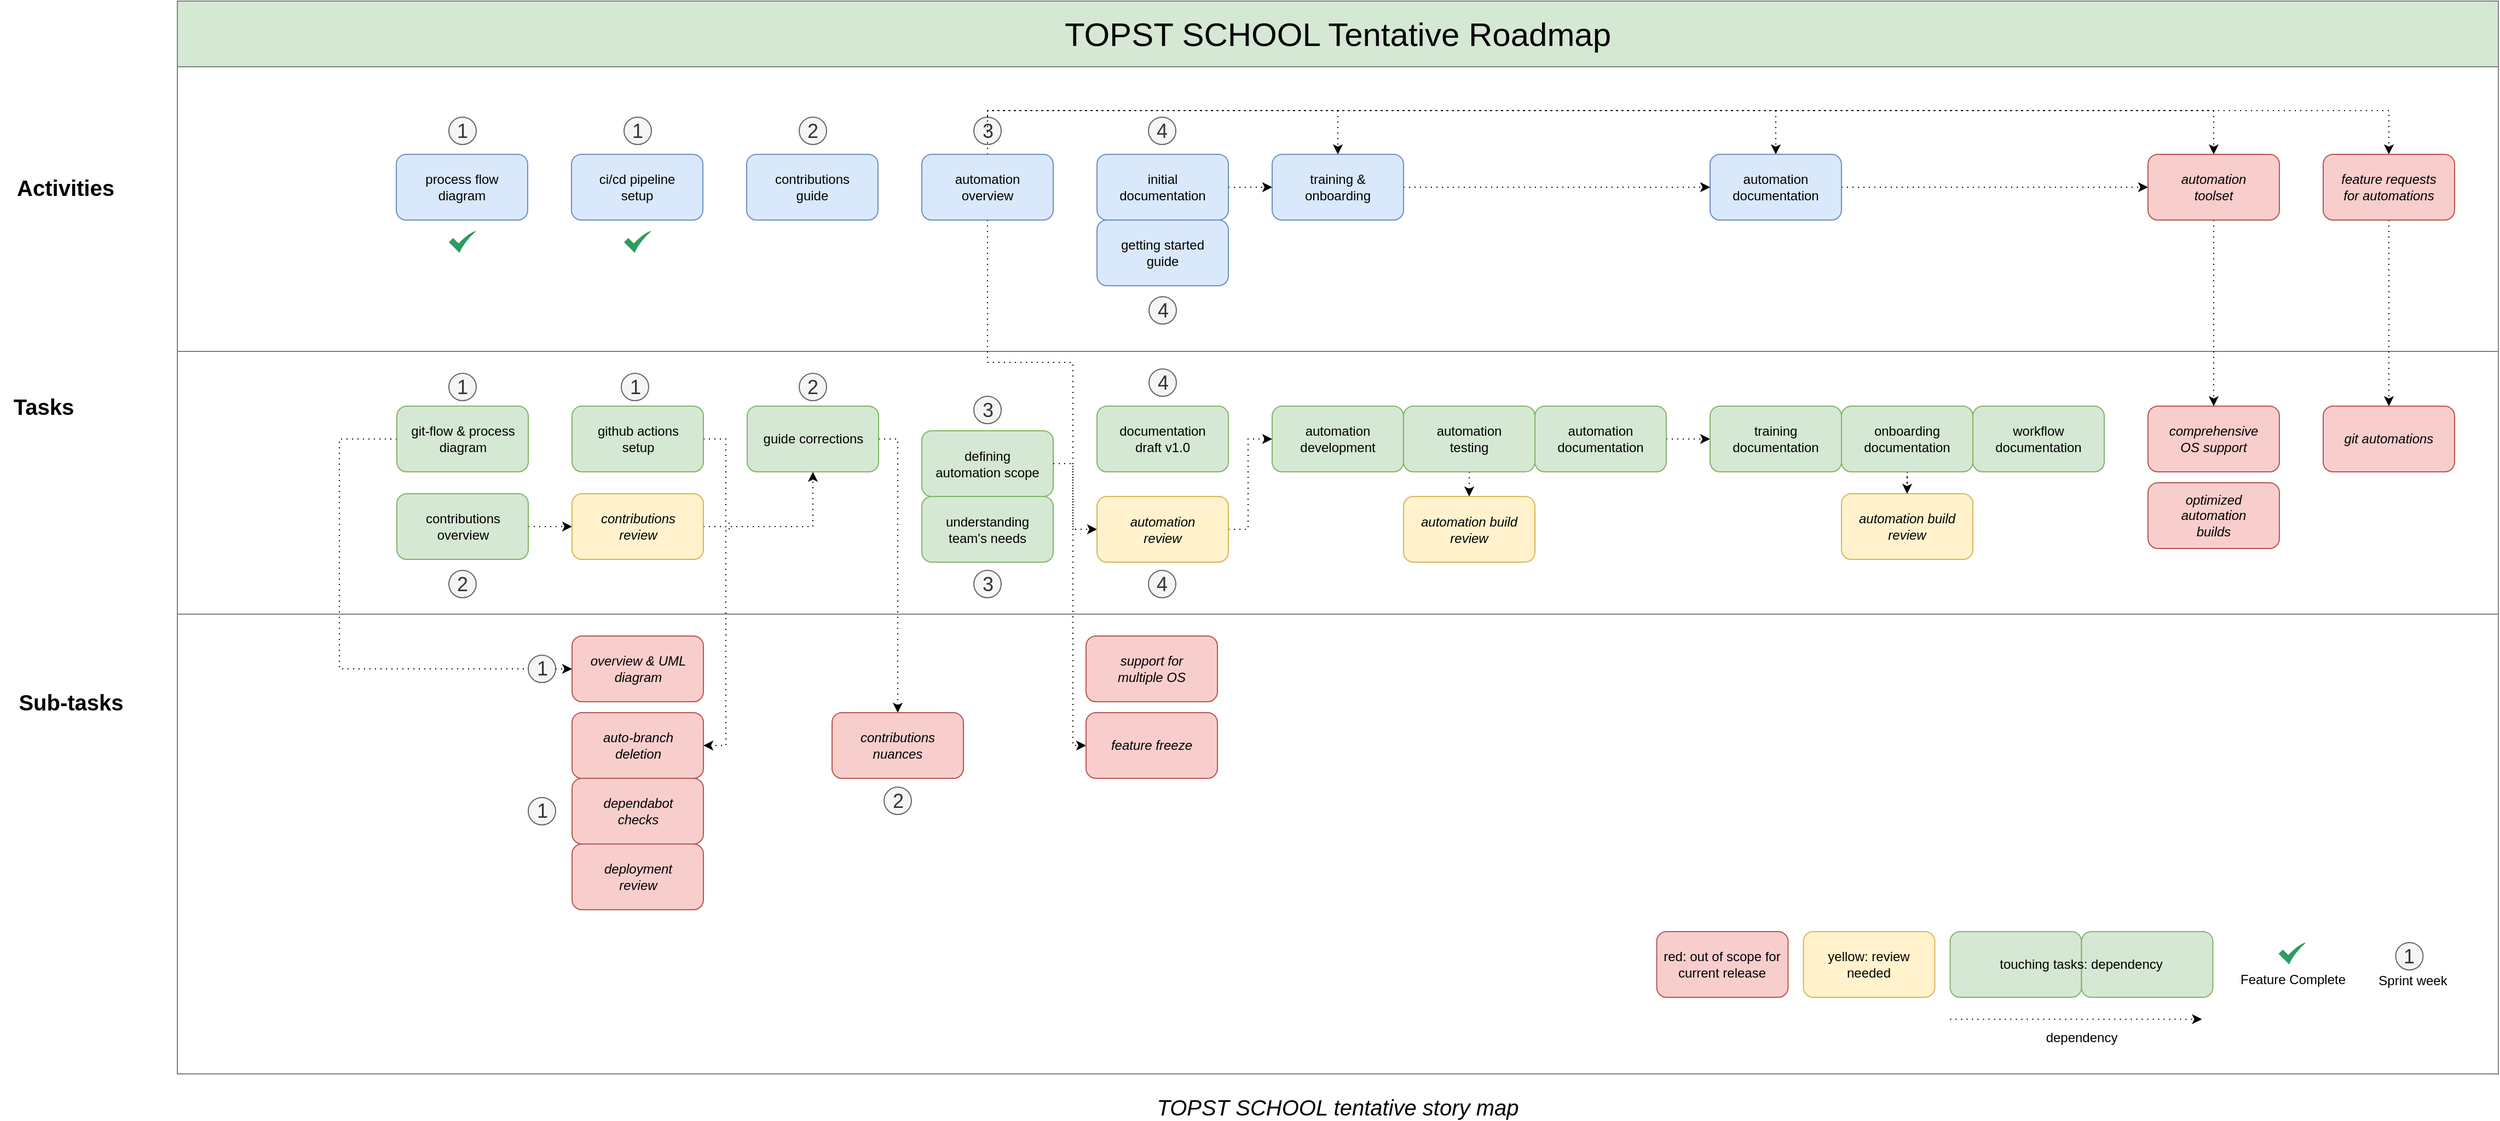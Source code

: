 <mxfile version="24.7.12" pages="2">
  <diagram id="6G3r_QqAA1fNAYQaFEHI" name="purchase-groceries-online">
    <mxGraphModel dx="4994" dy="2151" grid="1" gridSize="10" guides="1" tooltips="1" connect="1" arrows="1" fold="1" page="1" pageScale="1" pageWidth="2336" pageHeight="1654" math="0" shadow="0">
      <root>
        <mxCell id="0" />
        <mxCell id="1" parent="0" />
        <mxCell id="gWhWabP_F0V6RctqcrPL-1" value="" style="group" parent="1" vertex="1" connectable="0">
          <mxGeometry x="-2147" y="317" width="2120" height="980" as="geometry" />
        </mxCell>
        <mxCell id="nW9fMLdY71jYZeTw1rtJ-126" value="TOPST SCHOOL Tentative Roadmap" style="rounded=0;whiteSpace=wrap;html=1;labelBackgroundColor=none;strokeWidth=1;fillColor=#d5e8d4;fontSize=30;strokeColor=#808080;" parent="gWhWabP_F0V6RctqcrPL-1" vertex="1">
          <mxGeometry width="2120" height="60" as="geometry" />
        </mxCell>
        <mxCell id="nW9fMLdY71jYZeTw1rtJ-128" value="" style="rounded=0;whiteSpace=wrap;html=1;labelBackgroundColor=none;strokeWidth=1;fontSize=30;fillColor=none;strokeColor=#808080;" parent="gWhWabP_F0V6RctqcrPL-1" vertex="1">
          <mxGeometry y="60" width="2120" height="260" as="geometry" />
        </mxCell>
        <mxCell id="nW9fMLdY71jYZeTw1rtJ-129" value="" style="rounded=0;whiteSpace=wrap;html=1;labelBackgroundColor=none;strokeWidth=1;fontSize=30;fillColor=none;strokeColor=#808080;" parent="gWhWabP_F0V6RctqcrPL-1" vertex="1">
          <mxGeometry y="320" width="2120" height="240" as="geometry" />
        </mxCell>
        <mxCell id="nW9fMLdY71jYZeTw1rtJ-130" value="" style="rounded=0;whiteSpace=wrap;html=1;labelBackgroundColor=none;strokeWidth=1;fontSize=30;fillColor=none;strokeColor=#808080;" parent="gWhWabP_F0V6RctqcrPL-1" vertex="1">
          <mxGeometry y="560" width="2120" height="420" as="geometry" />
        </mxCell>
        <mxCell id="nW9fMLdY71jYZeTw1rtJ-104" value="1" style="ellipse;whiteSpace=wrap;html=1;aspect=fixed;fontFamily=Helvetica;fontSize=18;align=center;strokeWidth=1;fillColor=#f5f5f5;strokeColor=#666666;fontColor=#333333;" parent="gWhWabP_F0V6RctqcrPL-1" vertex="1">
          <mxGeometry x="248" y="106" width="25" height="25" as="geometry" />
        </mxCell>
        <mxCell id="nW9fMLdY71jYZeTw1rtJ-106" value="1" style="ellipse;whiteSpace=wrap;html=1;aspect=fixed;fontFamily=Helvetica;fontSize=18;align=center;strokeWidth=1;fillColor=#f5f5f5;strokeColor=#666666;fontColor=#333333;" parent="gWhWabP_F0V6RctqcrPL-1" vertex="1">
          <mxGeometry x="408" y="106" width="25" height="25" as="geometry" />
        </mxCell>
        <mxCell id="nW9fMLdY71jYZeTw1rtJ-108" value="2" style="ellipse;whiteSpace=wrap;html=1;aspect=fixed;fontFamily=Helvetica;fontSize=18;align=center;strokeWidth=1;fillColor=#f5f5f5;strokeColor=#666666;fontColor=#333333;" parent="gWhWabP_F0V6RctqcrPL-1" vertex="1">
          <mxGeometry x="568" y="106" width="25" height="25" as="geometry" />
        </mxCell>
        <mxCell id="nW9fMLdY71jYZeTw1rtJ-114" value="4" style="ellipse;whiteSpace=wrap;html=1;aspect=fixed;fontFamily=Helvetica;fontSize=18;align=center;strokeWidth=1;fillColor=#f5f5f5;strokeColor=#666666;fontColor=#333333;" parent="gWhWabP_F0V6RctqcrPL-1" vertex="1">
          <mxGeometry x="887" y="106" width="25" height="25" as="geometry" />
        </mxCell>
        <mxCell id="nW9fMLdY71jYZeTw1rtJ-115" value="4" style="ellipse;whiteSpace=wrap;html=1;aspect=fixed;fontFamily=Helvetica;fontSize=18;align=center;strokeWidth=1;fillColor=#f5f5f5;strokeColor=#666666;fontColor=#333333;" parent="gWhWabP_F0V6RctqcrPL-1" vertex="1">
          <mxGeometry x="887.5" y="270" width="25" height="25" as="geometry" />
        </mxCell>
        <mxCell id="nW9fMLdY71jYZeTw1rtJ-31" value="getting started&lt;div&gt;guide&lt;/div&gt;" style="rounded=1;whiteSpace=wrap;html=1;fillColor=#dae8fc;strokeColor=#6c8ebf;" parent="gWhWabP_F0V6RctqcrPL-1" vertex="1">
          <mxGeometry x="840" y="200" width="120" height="60" as="geometry" />
        </mxCell>
        <mxCell id="p7bmL97uQ8VLsbdZt5IS-3" value="" style="sketch=0;html=1;aspect=fixed;strokeColor=none;shadow=0;align=center;fillColor=#2D9C5E;verticalAlign=top;labelPosition=center;verticalLabelPosition=bottom;shape=mxgraph.gcp2.check" vertex="1" parent="gWhWabP_F0V6RctqcrPL-1">
          <mxGeometry x="248" y="210" width="25" height="20" as="geometry" />
        </mxCell>
        <mxCell id="p7bmL97uQ8VLsbdZt5IS-4" value="" style="sketch=0;html=1;aspect=fixed;strokeColor=none;shadow=0;align=center;fillColor=#2D9C5E;verticalAlign=top;labelPosition=center;verticalLabelPosition=bottom;shape=mxgraph.gcp2.check" vertex="1" parent="gWhWabP_F0V6RctqcrPL-1">
          <mxGeometry x="408" y="210" width="25" height="20" as="geometry" />
        </mxCell>
        <mxCell id="p7bmL97uQ8VLsbdZt5IS-19" value="" style="edgeStyle=orthogonalEdgeStyle;rounded=0;orthogonalLoop=1;jettySize=auto;html=1;dashed=1;dashPattern=1 4;" edge="1" parent="gWhWabP_F0V6RctqcrPL-1" source="nW9fMLdY71jYZeTw1rtJ-69" target="nW9fMLdY71jYZeTw1rtJ-22">
          <mxGeometry relative="1" as="geometry" />
        </mxCell>
        <mxCell id="nW9fMLdY71jYZeTw1rtJ-69" value="contributions&lt;div&gt;overview&lt;/div&gt;" style="rounded=1;whiteSpace=wrap;html=1;fillColor=#d5e8d4;strokeColor=#82b366;" parent="gWhWabP_F0V6RctqcrPL-1" vertex="1">
          <mxGeometry x="200.5" y="450" width="120" height="60" as="geometry" />
        </mxCell>
        <mxCell id="nW9fMLdY71jYZeTw1rtJ-109" value="2" style="ellipse;whiteSpace=wrap;html=1;aspect=fixed;fontFamily=Helvetica;fontSize=18;align=center;strokeWidth=1;fillColor=#f5f5f5;strokeColor=#666666;fontColor=#333333;" parent="gWhWabP_F0V6RctqcrPL-1" vertex="1">
          <mxGeometry x="248" y="520" width="25" height="25" as="geometry" />
        </mxCell>
        <mxCell id="p7bmL97uQ8VLsbdZt5IS-27" style="edgeStyle=orthogonalEdgeStyle;rounded=0;orthogonalLoop=1;jettySize=auto;html=1;entryX=0;entryY=0.5;entryDx=0;entryDy=0;dashed=1;dashPattern=1 4;" edge="1" parent="gWhWabP_F0V6RctqcrPL-1" source="nW9fMLdY71jYZeTw1rtJ-77" target="nW9fMLdY71jYZeTw1rtJ-28">
          <mxGeometry relative="1" as="geometry">
            <Array as="points">
              <mxPoint x="148" y="400" />
              <mxPoint x="148" y="610" />
            </Array>
          </mxGeometry>
        </mxCell>
        <mxCell id="nW9fMLdY71jYZeTw1rtJ-77" value="git-flow &amp;amp; process&lt;div&gt;diagram&lt;/div&gt;" style="rounded=1;whiteSpace=wrap;html=1;fillColor=#d5e8d4;strokeColor=#82b366;" parent="gWhWabP_F0V6RctqcrPL-1" vertex="1">
          <mxGeometry x="200.5" y="370" width="120" height="60" as="geometry" />
        </mxCell>
        <mxCell id="nW9fMLdY71jYZeTw1rtJ-105" value="1" style="ellipse;whiteSpace=wrap;html=1;aspect=fixed;fontFamily=Helvetica;fontSize=18;align=center;strokeWidth=1;fillColor=#f5f5f5;strokeColor=#666666;fontColor=#333333;" parent="gWhWabP_F0V6RctqcrPL-1" vertex="1">
          <mxGeometry x="248" y="340" width="25" height="25" as="geometry" />
        </mxCell>
        <mxCell id="p7bmL97uQ8VLsbdZt5IS-20" style="edgeStyle=orthogonalEdgeStyle;rounded=0;orthogonalLoop=1;jettySize=auto;html=1;entryX=0.5;entryY=1;entryDx=0;entryDy=0;dashed=1;dashPattern=1 4;" edge="1" parent="gWhWabP_F0V6RctqcrPL-1" source="nW9fMLdY71jYZeTw1rtJ-22" target="nW9fMLdY71jYZeTw1rtJ-26">
          <mxGeometry relative="1" as="geometry" />
        </mxCell>
        <mxCell id="nW9fMLdY71jYZeTw1rtJ-22" value="contributions&lt;div&gt;review&lt;/div&gt;" style="rounded=1;whiteSpace=wrap;html=1;fillColor=#fff2cc;strokeColor=#d6b656;fontStyle=2" parent="gWhWabP_F0V6RctqcrPL-1" vertex="1">
          <mxGeometry x="360.5" y="450" width="120" height="60" as="geometry" />
        </mxCell>
        <mxCell id="p7bmL97uQ8VLsbdZt5IS-28" style="edgeStyle=orthogonalEdgeStyle;rounded=0;orthogonalLoop=1;jettySize=auto;html=1;entryX=1;entryY=0.5;entryDx=0;entryDy=0;dashed=1;dashPattern=1 4;jumpStyle=sharp;" edge="1" parent="gWhWabP_F0V6RctqcrPL-1" source="nW9fMLdY71jYZeTw1rtJ-23" target="nW9fMLdY71jYZeTw1rtJ-68">
          <mxGeometry relative="1" as="geometry">
            <Array as="points">
              <mxPoint x="501" y="400" />
              <mxPoint x="501" y="680" />
            </Array>
          </mxGeometry>
        </mxCell>
        <mxCell id="nW9fMLdY71jYZeTw1rtJ-23" value="github actions&lt;div&gt;setup&lt;/div&gt;" style="rounded=1;whiteSpace=wrap;html=1;fillColor=#d5e8d4;strokeColor=#82b366;" parent="gWhWabP_F0V6RctqcrPL-1" vertex="1">
          <mxGeometry x="360.5" y="370" width="120" height="60" as="geometry" />
        </mxCell>
        <mxCell id="nW9fMLdY71jYZeTw1rtJ-107" value="1" style="ellipse;whiteSpace=wrap;html=1;aspect=fixed;fontFamily=Helvetica;fontSize=18;align=center;strokeWidth=1;fillColor=#f5f5f5;strokeColor=#666666;fontColor=#333333;" parent="gWhWabP_F0V6RctqcrPL-1" vertex="1">
          <mxGeometry x="405.5" y="340" width="25" height="25" as="geometry" />
        </mxCell>
        <mxCell id="p7bmL97uQ8VLsbdZt5IS-30" style="edgeStyle=orthogonalEdgeStyle;rounded=0;orthogonalLoop=1;jettySize=auto;html=1;entryX=0.5;entryY=0;entryDx=0;entryDy=0;dashed=1;dashPattern=1 4;" edge="1" parent="gWhWabP_F0V6RctqcrPL-1" source="nW9fMLdY71jYZeTw1rtJ-26" target="nW9fMLdY71jYZeTw1rtJ-49">
          <mxGeometry relative="1" as="geometry">
            <Array as="points">
              <mxPoint x="658" y="400" />
              <mxPoint x="658" y="598" />
            </Array>
          </mxGeometry>
        </mxCell>
        <mxCell id="nW9fMLdY71jYZeTw1rtJ-26" value="guide corrections" style="rounded=1;whiteSpace=wrap;html=1;fillColor=#d5e8d4;strokeColor=#82b366;" parent="gWhWabP_F0V6RctqcrPL-1" vertex="1">
          <mxGeometry x="520.5" y="370" width="120" height="60" as="geometry" />
        </mxCell>
        <mxCell id="nW9fMLdY71jYZeTw1rtJ-110" value="2" style="ellipse;whiteSpace=wrap;html=1;aspect=fixed;fontFamily=Helvetica;fontSize=18;align=center;strokeWidth=1;fillColor=#f5f5f5;strokeColor=#666666;fontColor=#333333;" parent="gWhWabP_F0V6RctqcrPL-1" vertex="1">
          <mxGeometry x="568" y="340" width="25" height="25" as="geometry" />
        </mxCell>
        <UserObject label="defining&lt;div&gt;automation scope&lt;/div&gt;" link="data:page/id,iSt6Qmezgcpyq-W9V-Go" id="nW9fMLdY71jYZeTw1rtJ-48">
          <mxCell style="rounded=1;whiteSpace=wrap;html=1;fillColor=#d5e8d4;strokeColor=#82b366;" parent="gWhWabP_F0V6RctqcrPL-1" vertex="1">
            <mxGeometry x="680" y="392.5" width="120" height="60" as="geometry" />
          </mxCell>
        </UserObject>
        <mxCell id="p7bmL97uQ8VLsbdZt5IS-21" style="edgeStyle=orthogonalEdgeStyle;rounded=0;orthogonalLoop=1;jettySize=auto;html=1;entryX=0;entryY=0.5;entryDx=0;entryDy=0;dashed=1;dashPattern=1 4;exitX=1;exitY=0.5;exitDx=0;exitDy=0;" edge="1" parent="gWhWabP_F0V6RctqcrPL-1" source="nW9fMLdY71jYZeTw1rtJ-48" target="p7bmL97uQ8VLsbdZt5IS-9">
          <mxGeometry relative="1" as="geometry">
            <Array as="points">
              <mxPoint x="818" y="423" />
              <mxPoint x="818" y="483" />
            </Array>
          </mxGeometry>
        </mxCell>
        <mxCell id="nW9fMLdY71jYZeTw1rtJ-74" value="understanding&lt;div&gt;team&#39;s needs&lt;/div&gt;" style="rounded=1;whiteSpace=wrap;html=1;fillColor=#d5e8d4;strokeColor=#82b366;" parent="gWhWabP_F0V6RctqcrPL-1" vertex="1">
          <mxGeometry x="680" y="452.5" width="120" height="60" as="geometry" />
        </mxCell>
        <mxCell id="nW9fMLdY71jYZeTw1rtJ-113" value="3" style="ellipse;whiteSpace=wrap;html=1;aspect=fixed;fontFamily=Helvetica;fontSize=18;align=center;strokeWidth=1;fillColor=#f5f5f5;strokeColor=#666666;fontColor=#333333;" parent="gWhWabP_F0V6RctqcrPL-1" vertex="1">
          <mxGeometry x="727.5" y="520" width="25" height="25" as="geometry" />
        </mxCell>
        <mxCell id="nW9fMLdY71jYZeTw1rtJ-112" value="3" style="ellipse;whiteSpace=wrap;html=1;aspect=fixed;fontFamily=Helvetica;fontSize=18;align=center;strokeWidth=1;fillColor=#f5f5f5;strokeColor=#666666;fontColor=#333333;" parent="gWhWabP_F0V6RctqcrPL-1" vertex="1">
          <mxGeometry x="727.5" y="361" width="25" height="25" as="geometry" />
        </mxCell>
        <mxCell id="nW9fMLdY71jYZeTw1rtJ-75" value="documentation&lt;div&gt;draft v1.0&lt;/div&gt;" style="rounded=1;whiteSpace=wrap;html=1;fillColor=#d5e8d4;strokeColor=#82b366;" parent="gWhWabP_F0V6RctqcrPL-1" vertex="1">
          <mxGeometry x="840" y="370" width="120" height="60" as="geometry" />
        </mxCell>
        <mxCell id="nW9fMLdY71jYZeTw1rtJ-116" value="4" style="ellipse;whiteSpace=wrap;html=1;aspect=fixed;fontFamily=Helvetica;fontSize=18;align=center;strokeWidth=1;fillColor=#f5f5f5;strokeColor=#666666;fontColor=#333333;" parent="gWhWabP_F0V6RctqcrPL-1" vertex="1">
          <mxGeometry x="887.5" y="336" width="25" height="25" as="geometry" />
        </mxCell>
        <mxCell id="nW9fMLdY71jYZeTw1rtJ-35" value="automation&lt;div&gt;development&lt;/div&gt;" style="rounded=1;whiteSpace=wrap;html=1;fillColor=#d5e8d4;strokeColor=#82b366;" parent="gWhWabP_F0V6RctqcrPL-1" vertex="1">
          <mxGeometry x="1000" y="370" width="120" height="60" as="geometry" />
        </mxCell>
        <mxCell id="p7bmL97uQ8VLsbdZt5IS-24" style="edgeStyle=orthogonalEdgeStyle;rounded=0;orthogonalLoop=1;jettySize=auto;html=1;exitX=0.5;exitY=1;exitDx=0;exitDy=0;entryX=0.5;entryY=0;entryDx=0;entryDy=0;dashed=1;dashPattern=1 4;" edge="1" parent="gWhWabP_F0V6RctqcrPL-1" source="nW9fMLdY71jYZeTw1rtJ-34" target="p7bmL97uQ8VLsbdZt5IS-11">
          <mxGeometry relative="1" as="geometry" />
        </mxCell>
        <mxCell id="nW9fMLdY71jYZeTw1rtJ-34" value="automation&lt;div&gt;testing&lt;/div&gt;" style="rounded=1;whiteSpace=wrap;html=1;fillColor=#d5e8d4;strokeColor=#82b366;" parent="gWhWabP_F0V6RctqcrPL-1" vertex="1">
          <mxGeometry x="1120" y="370" width="120" height="60" as="geometry" />
        </mxCell>
        <mxCell id="p7bmL97uQ8VLsbdZt5IS-25" value="" style="edgeStyle=orthogonalEdgeStyle;rounded=0;orthogonalLoop=1;jettySize=auto;html=1;dashed=1;dashPattern=1 4;" edge="1" parent="gWhWabP_F0V6RctqcrPL-1" source="nW9fMLdY71jYZeTw1rtJ-58" target="nW9fMLdY71jYZeTw1rtJ-38">
          <mxGeometry relative="1" as="geometry" />
        </mxCell>
        <mxCell id="nW9fMLdY71jYZeTw1rtJ-58" value="automation&lt;div&gt;documentation&lt;/div&gt;" style="rounded=1;whiteSpace=wrap;html=1;fillColor=#d5e8d4;strokeColor=#82b366;" parent="gWhWabP_F0V6RctqcrPL-1" vertex="1">
          <mxGeometry x="1240" y="370" width="120" height="60" as="geometry" />
        </mxCell>
        <mxCell id="nW9fMLdY71jYZeTw1rtJ-38" value="training&lt;div&gt;documentation&lt;/div&gt;" style="rounded=1;whiteSpace=wrap;html=1;fillColor=#d5e8d4;strokeColor=#82b366;" parent="gWhWabP_F0V6RctqcrPL-1" vertex="1">
          <mxGeometry x="1400" y="370" width="120" height="60" as="geometry" />
        </mxCell>
        <mxCell id="p7bmL97uQ8VLsbdZt5IS-26" value="" style="edgeStyle=orthogonalEdgeStyle;rounded=0;orthogonalLoop=1;jettySize=auto;html=1;dashed=1;dashPattern=1 4;" edge="1" parent="gWhWabP_F0V6RctqcrPL-1" source="nW9fMLdY71jYZeTw1rtJ-39" target="p7bmL97uQ8VLsbdZt5IS-12">
          <mxGeometry relative="1" as="geometry" />
        </mxCell>
        <mxCell id="nW9fMLdY71jYZeTw1rtJ-39" value="onboarding&lt;div&gt;documentation&lt;/div&gt;" style="rounded=1;whiteSpace=wrap;html=1;fillColor=#d5e8d4;strokeColor=#82b366;" parent="gWhWabP_F0V6RctqcrPL-1" vertex="1">
          <mxGeometry x="1520" y="370" width="120" height="60" as="geometry" />
        </mxCell>
        <mxCell id="nW9fMLdY71jYZeTw1rtJ-40" value="workflow&lt;div&gt;documentation&lt;/div&gt;" style="rounded=1;whiteSpace=wrap;html=1;fillColor=#d5e8d4;strokeColor=#82b366;" parent="gWhWabP_F0V6RctqcrPL-1" vertex="1">
          <mxGeometry x="1640" y="370" width="120" height="60" as="geometry" />
        </mxCell>
        <mxCell id="nW9fMLdY71jYZeTw1rtJ-42" value="comprehensive&lt;div&gt;OS&amp;nbsp;&lt;span style=&quot;background-color: initial;&quot;&gt;support&lt;/span&gt;&lt;/div&gt;" style="rounded=1;whiteSpace=wrap;html=1;fillColor=#f8cecc;strokeColor=#b85450;fontStyle=2" parent="gWhWabP_F0V6RctqcrPL-1" vertex="1">
          <mxGeometry x="1800" y="370" width="120" height="60" as="geometry" />
        </mxCell>
        <mxCell id="nW9fMLdY71jYZeTw1rtJ-59" value="optimized&lt;div&gt;automation&lt;/div&gt;&lt;div&gt;builds&lt;/div&gt;" style="rounded=1;whiteSpace=wrap;html=1;fillColor=#f8cecc;strokeColor=#b85450;fontStyle=2" parent="gWhWabP_F0V6RctqcrPL-1" vertex="1">
          <mxGeometry x="1800" y="440" width="120" height="60" as="geometry" />
        </mxCell>
        <mxCell id="nW9fMLdY71jYZeTw1rtJ-111" value="3" style="ellipse;whiteSpace=wrap;html=1;aspect=fixed;fontFamily=Helvetica;fontSize=18;align=center;strokeWidth=1;fillColor=#f5f5f5;strokeColor=#666666;fontColor=#333333;" parent="gWhWabP_F0V6RctqcrPL-1" vertex="1">
          <mxGeometry x="727.5" y="106" width="25" height="25" as="geometry" />
        </mxCell>
        <mxCell id="p7bmL97uQ8VLsbdZt5IS-22" style="edgeStyle=orthogonalEdgeStyle;rounded=0;orthogonalLoop=1;jettySize=auto;html=1;entryX=0;entryY=0.5;entryDx=0;entryDy=0;dashed=1;dashPattern=1 4;" edge="1" parent="gWhWabP_F0V6RctqcrPL-1" source="p7bmL97uQ8VLsbdZt5IS-9" target="nW9fMLdY71jYZeTw1rtJ-35">
          <mxGeometry relative="1" as="geometry">
            <Array as="points">
              <mxPoint x="978" y="483" />
              <mxPoint x="978" y="400" />
            </Array>
          </mxGeometry>
        </mxCell>
        <mxCell id="p7bmL97uQ8VLsbdZt5IS-9" value="automation&lt;div&gt;review&lt;/div&gt;" style="rounded=1;whiteSpace=wrap;html=1;fillColor=#fff2cc;strokeColor=#d6b656;fontStyle=2" vertex="1" parent="gWhWabP_F0V6RctqcrPL-1">
          <mxGeometry x="840" y="452.5" width="120" height="60" as="geometry" />
        </mxCell>
        <mxCell id="p7bmL97uQ8VLsbdZt5IS-10" value="4" style="ellipse;whiteSpace=wrap;html=1;aspect=fixed;fontFamily=Helvetica;fontSize=18;align=center;strokeWidth=1;fillColor=#f5f5f5;strokeColor=#666666;fontColor=#333333;" vertex="1" parent="gWhWabP_F0V6RctqcrPL-1">
          <mxGeometry x="887" y="520" width="25" height="25" as="geometry" />
        </mxCell>
        <mxCell id="p7bmL97uQ8VLsbdZt5IS-11" value="automation build&lt;div&gt;review&lt;/div&gt;" style="rounded=1;whiteSpace=wrap;html=1;fillColor=#fff2cc;strokeColor=#d6b656;fontStyle=2" vertex="1" parent="gWhWabP_F0V6RctqcrPL-1">
          <mxGeometry x="1120" y="452.5" width="120" height="60" as="geometry" />
        </mxCell>
        <mxCell id="p7bmL97uQ8VLsbdZt5IS-12" value="automation build&lt;div&gt;review&lt;/div&gt;" style="rounded=1;whiteSpace=wrap;html=1;fillColor=#fff2cc;strokeColor=#d6b656;fontStyle=2" vertex="1" parent="gWhWabP_F0V6RctqcrPL-1">
          <mxGeometry x="1520" y="450" width="120" height="60" as="geometry" />
        </mxCell>
        <mxCell id="nW9fMLdY71jYZeTw1rtJ-28" value="overview &amp;amp; UML&lt;div&gt;diagram&lt;/div&gt;" style="rounded=1;whiteSpace=wrap;html=1;fillColor=#f8cecc;strokeColor=#b85450;fontStyle=2" parent="gWhWabP_F0V6RctqcrPL-1" vertex="1">
          <mxGeometry x="360.5" y="580" width="120" height="60" as="geometry" />
        </mxCell>
        <mxCell id="nW9fMLdY71jYZeTw1rtJ-68" value="auto-branch&lt;div&gt;deletion&lt;/div&gt;" style="rounded=1;whiteSpace=wrap;html=1;fillColor=#f8cecc;strokeColor=#b85450;fontStyle=2" parent="gWhWabP_F0V6RctqcrPL-1" vertex="1">
          <mxGeometry x="360.5" y="650" width="120" height="60" as="geometry" />
        </mxCell>
        <mxCell id="nW9fMLdY71jYZeTw1rtJ-78" value="dependabot&lt;div&gt;checks&lt;/div&gt;" style="rounded=1;whiteSpace=wrap;html=1;fillColor=#f8cecc;strokeColor=#b85450;fontStyle=2" parent="gWhWabP_F0V6RctqcrPL-1" vertex="1">
          <mxGeometry x="360.5" y="710" width="120" height="60" as="geometry" />
        </mxCell>
        <mxCell id="nW9fMLdY71jYZeTw1rtJ-80" value="deployment&lt;div&gt;review&lt;/div&gt;" style="rounded=1;whiteSpace=wrap;html=1;fillColor=#f8cecc;strokeColor=#b85450;fontStyle=2" parent="gWhWabP_F0V6RctqcrPL-1" vertex="1">
          <mxGeometry x="360.5" y="770" width="120" height="60" as="geometry" />
        </mxCell>
        <mxCell id="p7bmL97uQ8VLsbdZt5IS-15" value="1" style="ellipse;whiteSpace=wrap;html=1;aspect=fixed;fontFamily=Helvetica;fontSize=18;align=center;strokeWidth=1;fillColor=#f5f5f5;strokeColor=#666666;fontColor=#333333;" vertex="1" parent="gWhWabP_F0V6RctqcrPL-1">
          <mxGeometry x="320.5" y="597.5" width="25" height="25" as="geometry" />
        </mxCell>
        <mxCell id="p7bmL97uQ8VLsbdZt5IS-17" value="1" style="ellipse;whiteSpace=wrap;html=1;aspect=fixed;fontFamily=Helvetica;fontSize=18;align=center;strokeWidth=1;fillColor=#f5f5f5;strokeColor=#666666;fontColor=#333333;" vertex="1" parent="gWhWabP_F0V6RctqcrPL-1">
          <mxGeometry x="320.5" y="727.5" width="25" height="25" as="geometry" />
        </mxCell>
        <UserObject label="contributions&lt;div&gt;nuances&lt;/div&gt;" link="data:page/id,iSt6Qmezgcpyq-W9V-Go" id="nW9fMLdY71jYZeTw1rtJ-49">
          <mxCell style="rounded=1;whiteSpace=wrap;html=1;fillColor=#f8cecc;strokeColor=#b85450;fontStyle=2" parent="gWhWabP_F0V6RctqcrPL-1" vertex="1">
            <mxGeometry x="598" y="650" width="120" height="60" as="geometry" />
          </mxCell>
        </UserObject>
        <mxCell id="p7bmL97uQ8VLsbdZt5IS-29" value="2" style="ellipse;whiteSpace=wrap;html=1;aspect=fixed;fontFamily=Helvetica;fontSize=18;align=center;strokeWidth=1;fillColor=#f5f5f5;strokeColor=#666666;fontColor=#333333;" vertex="1" parent="gWhWabP_F0V6RctqcrPL-1">
          <mxGeometry x="645.5" y="718" width="25" height="25" as="geometry" />
        </mxCell>
        <mxCell id="nW9fMLdY71jYZeTw1rtJ-61" value="git automations" style="rounded=1;whiteSpace=wrap;html=1;fillColor=#f8cecc;strokeColor=#b85450;fontStyle=2" parent="gWhWabP_F0V6RctqcrPL-1" vertex="1">
          <mxGeometry x="1960" y="370" width="120" height="60" as="geometry" />
        </mxCell>
        <mxCell id="nW9fMLdY71jYZeTw1rtJ-84" value="red: out of scope for current release" style="rounded=1;whiteSpace=wrap;html=1;fillColor=#f8cecc;strokeColor=#b85450;fontStyle=0" parent="gWhWabP_F0V6RctqcrPL-1" vertex="1">
          <mxGeometry x="1351.25" y="850" width="120" height="60" as="geometry" />
        </mxCell>
        <mxCell id="nW9fMLdY71jYZeTw1rtJ-94" value="yellow: review needed" style="rounded=1;whiteSpace=wrap;html=1;strokeWidth=1;fillColor=#fff2cc;strokeColor=#d6b656;" parent="gWhWabP_F0V6RctqcrPL-1" vertex="1">
          <mxGeometry x="1485.25" y="850" width="120" height="60" as="geometry" />
        </mxCell>
        <mxCell id="nW9fMLdY71jYZeTw1rtJ-124" value="" style="group" parent="gWhWabP_F0V6RctqcrPL-1" vertex="1" connectable="0">
          <mxGeometry x="2002.5" y="855" width="77.5" height="50" as="geometry" />
        </mxCell>
        <mxCell id="nW9fMLdY71jYZeTw1rtJ-122" value="1" style="ellipse;whiteSpace=wrap;html=1;aspect=fixed;fontFamily=Helvetica;fontSize=18;fontColor=#333333;align=center;strokeColor=#666666;strokeWidth=1;fillColor=#f5f5f5;" parent="nW9fMLdY71jYZeTw1rtJ-124" vertex="1">
          <mxGeometry x="23.75" y="5" width="25" height="25" as="geometry" />
        </mxCell>
        <mxCell id="nW9fMLdY71jYZeTw1rtJ-123" value="Sprint week" style="text;html=1;strokeColor=none;fillColor=none;align=center;verticalAlign=middle;whiteSpace=wrap;rounded=0;fontSize=12;" parent="nW9fMLdY71jYZeTw1rtJ-124" vertex="1">
          <mxGeometry y="30" width="77.5" height="20" as="geometry" />
        </mxCell>
        <mxCell id="nW9fMLdY71jYZeTw1rtJ-131" value="" style="endArrow=classic;html=1;fontSize=30;fontColor=#000000;dashed=1;dashPattern=1 4;" parent="gWhWabP_F0V6RctqcrPL-1" edge="1">
          <mxGeometry width="50" height="50" relative="1" as="geometry">
            <mxPoint x="1619.25" y="930" as="sourcePoint" />
            <mxPoint x="1849.25" y="930" as="targetPoint" />
          </mxGeometry>
        </mxCell>
        <mxCell id="nW9fMLdY71jYZeTw1rtJ-132" value="&lt;font style=&quot;font-size: 12px&quot;&gt;dependency&lt;/font&gt;" style="edgeLabel;html=1;align=center;verticalAlign=middle;resizable=0;points=[];fontSize=30;fontColor=#000000;labelBackgroundColor=none;" parent="nW9fMLdY71jYZeTw1rtJ-131" vertex="1" connectable="0">
          <mxGeometry x="-0.204" y="4" relative="1" as="geometry">
            <mxPoint x="28" y="14" as="offset" />
          </mxGeometry>
        </mxCell>
        <mxCell id="mJ4_hJBow98ez9A4RSFs-2" value="" style="group" parent="gWhWabP_F0V6RctqcrPL-1" vertex="1" connectable="0">
          <mxGeometry x="1619.25" y="850" width="240" height="60" as="geometry" />
        </mxCell>
        <mxCell id="qUOdwgdxU_DM8I0__7e0-1" value="" style="rounded=1;whiteSpace=wrap;html=1;strokeColor=#82b366;strokeWidth=1;fillColor=#d5e8d4;" parent="mJ4_hJBow98ez9A4RSFs-2" vertex="1">
          <mxGeometry width="120" height="60" as="geometry" />
        </mxCell>
        <mxCell id="qUOdwgdxU_DM8I0__7e0-2" value="" style="rounded=1;whiteSpace=wrap;html=1;strokeColor=#82b366;strokeWidth=1;fillColor=#d5e8d4;" parent="mJ4_hJBow98ez9A4RSFs-2" vertex="1">
          <mxGeometry x="120" width="120" height="60" as="geometry" />
        </mxCell>
        <mxCell id="qUOdwgdxU_DM8I0__7e0-3" value="touching tasks: dependency" style="text;html=1;strokeColor=none;fillColor=none;align=center;verticalAlign=middle;whiteSpace=wrap;rounded=0;" parent="mJ4_hJBow98ez9A4RSFs-2" vertex="1">
          <mxGeometry x="40" y="20" width="160" height="20" as="geometry" />
        </mxCell>
        <mxCell id="p7bmL97uQ8VLsbdZt5IS-7" value="Feature Complete" style="sketch=0;html=1;aspect=fixed;strokeColor=none;shadow=0;align=center;fillColor=#2D9C5E;verticalAlign=top;labelPosition=center;verticalLabelPosition=bottom;shape=mxgraph.gcp2.check" vertex="1" parent="gWhWabP_F0V6RctqcrPL-1">
          <mxGeometry x="1919.25" y="860" width="25" height="20" as="geometry" />
        </mxCell>
        <mxCell id="nW9fMLdY71jYZeTw1rtJ-65" style="edgeStyle=orthogonalEdgeStyle;rounded=0;orthogonalLoop=1;jettySize=auto;html=1;dashed=1;dashPattern=1 4;" parent="1" source="nW9fMLdY71jYZeTw1rtJ-47" target="nW9fMLdY71jYZeTw1rtJ-37" edge="1">
          <mxGeometry relative="1" as="geometry">
            <Array as="points">
              <mxPoint x="-1407" y="417" />
              <mxPoint x="-687" y="417" />
            </Array>
          </mxGeometry>
        </mxCell>
        <mxCell id="nW9fMLdY71jYZeTw1rtJ-51" style="rounded=0;orthogonalLoop=1;jettySize=auto;html=1;dashed=1;dashPattern=1 4;edgeStyle=orthogonalEdgeStyle;" parent="1" source="nW9fMLdY71jYZeTw1rtJ-47" target="nW9fMLdY71jYZeTw1rtJ-45" edge="1">
          <mxGeometry relative="1" as="geometry">
            <Array as="points">
              <mxPoint x="-1407" y="647" />
              <mxPoint x="-1329" y="647" />
              <mxPoint x="-1329" y="997" />
            </Array>
          </mxGeometry>
        </mxCell>
        <mxCell id="nW9fMLdY71jYZeTw1rtJ-54" style="edgeStyle=orthogonalEdgeStyle;rounded=0;orthogonalLoop=1;jettySize=auto;html=1;dashed=1;dashPattern=1 4;" parent="1" source="nW9fMLdY71jYZeTw1rtJ-47" target="nW9fMLdY71jYZeTw1rtJ-53" edge="1">
          <mxGeometry relative="1" as="geometry">
            <Array as="points">
              <mxPoint x="-1407" y="417" />
              <mxPoint x="-1087" y="417" />
            </Array>
          </mxGeometry>
        </mxCell>
        <mxCell id="nW9fMLdY71jYZeTw1rtJ-66" style="edgeStyle=orthogonalEdgeStyle;rounded=0;orthogonalLoop=1;jettySize=auto;html=1;dashed=1;dashPattern=1 4;" parent="1" source="nW9fMLdY71jYZeTw1rtJ-47" target="nW9fMLdY71jYZeTw1rtJ-41" edge="1">
          <mxGeometry relative="1" as="geometry">
            <Array as="points">
              <mxPoint x="-1407" y="417" />
              <mxPoint x="-287" y="417" />
            </Array>
          </mxGeometry>
        </mxCell>
        <mxCell id="nW9fMLdY71jYZeTw1rtJ-67" style="edgeStyle=orthogonalEdgeStyle;rounded=0;orthogonalLoop=1;jettySize=auto;html=1;dashed=1;dashPattern=1 4;" parent="1" source="nW9fMLdY71jYZeTw1rtJ-111" target="nW9fMLdY71jYZeTw1rtJ-60" edge="1">
          <mxGeometry relative="1" as="geometry">
            <Array as="points">
              <mxPoint x="-127" y="417" />
            </Array>
          </mxGeometry>
        </mxCell>
        <mxCell id="nW9fMLdY71jYZeTw1rtJ-21" value="contributions&lt;div&gt;guide&lt;/div&gt;" style="rounded=1;whiteSpace=wrap;html=1;fillColor=#dae8fc;strokeColor=#6c8ebf;" parent="1" vertex="1">
          <mxGeometry x="-1627" y="457" width="120" height="60" as="geometry" />
        </mxCell>
        <mxCell id="nW9fMLdY71jYZeTw1rtJ-24" value="ci/cd pipeline&lt;div&gt;setup&lt;/div&gt;" style="rounded=1;whiteSpace=wrap;html=1;fillColor=#dae8fc;strokeColor=#6c8ebf;" parent="1" vertex="1">
          <mxGeometry x="-1787" y="457" width="120" height="60" as="geometry" />
        </mxCell>
        <mxCell id="nW9fMLdY71jYZeTw1rtJ-70" style="edgeStyle=orthogonalEdgeStyle;rounded=0;orthogonalLoop=1;jettySize=auto;html=1;dashed=1;dashPattern=1 4;exitX=1;exitY=0.5;exitDx=0;exitDy=0;" parent="1" source="nW9fMLdY71jYZeTw1rtJ-29" target="nW9fMLdY71jYZeTw1rtJ-53" edge="1">
          <mxGeometry relative="1" as="geometry">
            <Array as="points">
              <mxPoint x="-1169" y="487" />
              <mxPoint x="-1169" y="487" />
            </Array>
          </mxGeometry>
        </mxCell>
        <mxCell id="nW9fMLdY71jYZeTw1rtJ-29" value="initial&lt;div&gt;documentation&lt;/div&gt;" style="rounded=1;whiteSpace=wrap;html=1;fillColor=#dae8fc;strokeColor=#6c8ebf;" parent="1" vertex="1">
          <mxGeometry x="-1307" y="457" width="120" height="60" as="geometry" />
        </mxCell>
        <mxCell id="nW9fMLdY71jYZeTw1rtJ-32" value="support for&lt;div&gt;multiple OS&lt;/div&gt;" style="rounded=1;whiteSpace=wrap;html=1;fillColor=#f8cecc;strokeColor=#b85450;fontStyle=2" parent="1" vertex="1">
          <mxGeometry x="-1317" y="897" width="120" height="60" as="geometry" />
        </mxCell>
        <mxCell id="nW9fMLdY71jYZeTw1rtJ-72" style="edgeStyle=orthogonalEdgeStyle;rounded=0;orthogonalLoop=1;jettySize=auto;html=1;dashed=1;dashPattern=1 4;exitX=1;exitY=0.5;exitDx=0;exitDy=0;entryX=0;entryY=0.5;entryDx=0;entryDy=0;" parent="1" source="nW9fMLdY71jYZeTw1rtJ-37" target="nW9fMLdY71jYZeTw1rtJ-41" edge="1">
          <mxGeometry relative="1" as="geometry">
            <Array as="points">
              <mxPoint x="-479" y="487" />
              <mxPoint x="-479" y="487" />
            </Array>
          </mxGeometry>
        </mxCell>
        <mxCell id="nW9fMLdY71jYZeTw1rtJ-37" value="automation&lt;div&gt;documentation&lt;/div&gt;" style="rounded=1;whiteSpace=wrap;html=1;fillColor=#dae8fc;strokeColor=#6c8ebf;" parent="1" vertex="1">
          <mxGeometry x="-747" y="457" width="120" height="60" as="geometry" />
        </mxCell>
        <mxCell id="p7bmL97uQ8VLsbdZt5IS-31" style="edgeStyle=orthogonalEdgeStyle;rounded=0;orthogonalLoop=1;jettySize=auto;html=1;dashed=1;dashPattern=1 4;" edge="1" parent="1" source="nW9fMLdY71jYZeTw1rtJ-41" target="nW9fMLdY71jYZeTw1rtJ-42">
          <mxGeometry relative="1" as="geometry" />
        </mxCell>
        <mxCell id="nW9fMLdY71jYZeTw1rtJ-41" value="automation&lt;div&gt;toolset&lt;/div&gt;" style="rounded=1;whiteSpace=wrap;html=1;fillColor=#f8cecc;strokeColor=#b85450;fontStyle=2" parent="1" vertex="1">
          <mxGeometry x="-347" y="457" width="120" height="60" as="geometry" />
        </mxCell>
        <mxCell id="nW9fMLdY71jYZeTw1rtJ-45" value="feature freeze" style="rounded=1;whiteSpace=wrap;html=1;fillColor=#f8cecc;strokeColor=#b85450;fontStyle=2" parent="1" vertex="1">
          <mxGeometry x="-1317" y="967" width="120" height="60" as="geometry" />
        </mxCell>
        <UserObject label="automation&lt;div&gt;overview&lt;/div&gt;" link="data:page/id,iSt6Qmezgcpyq-W9V-Go" id="nW9fMLdY71jYZeTw1rtJ-47">
          <mxCell style="rounded=1;whiteSpace=wrap;html=1;fillColor=#dae8fc;strokeColor=#6c8ebf;" parent="1" vertex="1">
            <mxGeometry x="-1467" y="457" width="120" height="60" as="geometry" />
          </mxCell>
        </UserObject>
        <mxCell id="nW9fMLdY71jYZeTw1rtJ-71" style="edgeStyle=orthogonalEdgeStyle;rounded=0;orthogonalLoop=1;jettySize=auto;html=1;dashed=1;dashPattern=1 4;exitX=1;exitY=0.5;exitDx=0;exitDy=0;entryX=0;entryY=0.5;entryDx=0;entryDy=0;" parent="1" source="nW9fMLdY71jYZeTw1rtJ-53" target="nW9fMLdY71jYZeTw1rtJ-37" edge="1">
          <mxGeometry relative="1" as="geometry">
            <Array as="points">
              <mxPoint x="-889" y="487" />
              <mxPoint x="-889" y="487" />
            </Array>
          </mxGeometry>
        </mxCell>
        <mxCell id="nW9fMLdY71jYZeTw1rtJ-53" value="training &amp;amp;&lt;div&gt;onboarding&lt;/div&gt;" style="rounded=1;whiteSpace=wrap;html=1;fillColor=#dae8fc;strokeColor=#6c8ebf;" parent="1" vertex="1">
          <mxGeometry x="-1147" y="457" width="120" height="60" as="geometry" />
        </mxCell>
        <mxCell id="p7bmL97uQ8VLsbdZt5IS-32" style="edgeStyle=orthogonalEdgeStyle;rounded=0;orthogonalLoop=1;jettySize=auto;html=1;dashed=1;dashPattern=1 4;" edge="1" parent="1" source="nW9fMLdY71jYZeTw1rtJ-60" target="nW9fMLdY71jYZeTw1rtJ-61">
          <mxGeometry relative="1" as="geometry" />
        </mxCell>
        <mxCell id="nW9fMLdY71jYZeTw1rtJ-60" value="&lt;div&gt;feature requests&lt;/div&gt;&lt;div&gt;for automations&lt;/div&gt;" style="rounded=1;whiteSpace=wrap;html=1;fillColor=#f8cecc;strokeColor=#b85450;fontStyle=2" parent="1" vertex="1">
          <mxGeometry x="-187" y="457" width="120" height="60" as="geometry" />
        </mxCell>
        <mxCell id="nW9fMLdY71jYZeTw1rtJ-76" value="process flow&lt;div&gt;diagram&lt;/div&gt;" style="rounded=1;whiteSpace=wrap;html=1;fillColor=#dae8fc;strokeColor=#6c8ebf;" parent="1" vertex="1">
          <mxGeometry x="-1947" y="457" width="120" height="60" as="geometry" />
        </mxCell>
        <mxCell id="mJ4_hJBow98ez9A4RSFs-1" value="TOPST SCHOOL tentative story map" style="text;html=1;strokeColor=none;fillColor=none;align=center;verticalAlign=middle;whiteSpace=wrap;rounded=0;fontSize=20;fontStyle=2" parent="1" vertex="1">
          <mxGeometry x="-1602" y="1317" width="1030" height="20" as="geometry" />
        </mxCell>
        <mxCell id="nW9fMLdY71jYZeTw1rtJ-81" value="&lt;b&gt;&lt;font style=&quot;font-size: 20px&quot;&gt;Activities&lt;/font&gt;&lt;/b&gt;" style="text;html=1;strokeColor=none;fillColor=none;align=center;verticalAlign=middle;whiteSpace=wrap;rounded=0;" parent="1" vertex="1">
          <mxGeometry x="-2269" y="477" width="40" height="20" as="geometry" />
        </mxCell>
        <mxCell id="nW9fMLdY71jYZeTw1rtJ-82" value="&lt;b&gt;&lt;font style=&quot;font-size: 20px&quot;&gt;Tasks&lt;/font&gt;&lt;/b&gt;" style="text;html=1;strokeColor=none;fillColor=none;align=center;verticalAlign=middle;whiteSpace=wrap;rounded=0;" parent="1" vertex="1">
          <mxGeometry x="-2289" y="677" width="40" height="20" as="geometry" />
        </mxCell>
        <mxCell id="nW9fMLdY71jYZeTw1rtJ-83" value="&lt;b&gt;&lt;font style=&quot;font-size: 20px&quot;&gt;Sub-tasks&lt;/font&gt;&lt;/b&gt;" style="text;html=1;strokeColor=none;fillColor=none;align=center;verticalAlign=middle;whiteSpace=wrap;rounded=0;" parent="1" vertex="1">
          <mxGeometry x="-2309" y="947" width="130" height="20" as="geometry" />
        </mxCell>
      </root>
    </mxGraphModel>
  </diagram>
  <diagram id="iSt6Qmezgcpyq-W9V-Go" name="update-account">
    <mxGraphModel dx="1957" dy="1515" grid="1" gridSize="10" guides="1" tooltips="1" connect="1" arrows="1" fold="1" page="1" pageScale="1" pageWidth="1654" pageHeight="1169" math="0" shadow="0">
      <root>
        <mxCell id="OtLjK1SxLUBlRe3WaIa--0" />
        <mxCell id="OtLjK1SxLUBlRe3WaIa--1" parent="OtLjK1SxLUBlRe3WaIa--0" />
        <mxCell id="OtLjK1SxLUBlRe3WaIa--2" value="&lt;font style=&quot;font-size: 16px&quot;&gt;Customer wants to use their account&lt;/font&gt;" style="shape=table;childLayout=tableLayout;rowLines=0;columnLines=0;startSize=40;html=1;whiteSpace=wrap;collapsible=0;recursiveResize=0;expand=0;pointerEvents=0;fontStyle=1;align=center;labelBackgroundColor=none;strokeWidth=1;fontSize=30;fillColor=#f5f5f5;strokeColor=#666666;fontColor=#333333;" vertex="1" parent="OtLjK1SxLUBlRe3WaIa--1">
          <mxGeometry x="27" y="30" width="1600" height="930" as="geometry" />
        </mxCell>
        <mxCell id="OtLjK1SxLUBlRe3WaIa--3" value="Activities" style="swimlane;horizontal=0;points=[[0,0.5],[1,0.5]];portConstraint=eastwest;startSize=40;html=1;whiteSpace=wrap;collapsible=0;recursiveResize=0;expand=0;pointerEvents=0;fontStyle=1;fillColor=#d5e8d4;strokeColor=#82b366;" vertex="1" parent="OtLjK1SxLUBlRe3WaIa--2">
          <mxGeometry y="40" width="1600" height="296" as="geometry" />
        </mxCell>
        <mxCell id="OtLjK1SxLUBlRe3WaIa--25" value="Log in" style="swimlane;connectable=0;startSize=40;html=1;whiteSpace=wrap;collapsible=0;recursiveResize=0;expand=0;pointerEvents=0;fillColor=#f5f5f5;strokeColor=#666666;fontColor=#333333;" vertex="1" parent="OtLjK1SxLUBlRe3WaIa--3">
          <mxGeometry x="40" width="170" height="296" as="geometry" />
        </mxCell>
        <mxCell id="OtLjK1SxLUBlRe3WaIa--28" value="Enter username and password" style="rounded=1;whiteSpace=wrap;html=1;labelBackgroundColor=none;strokeWidth=1;fontSize=12;fillColor=#d5e8d4;strokeColor=#82b366;" vertex="1" parent="OtLjK1SxLUBlRe3WaIa--25">
          <mxGeometry x="20" y="60" width="120" height="60" as="geometry" />
        </mxCell>
        <mxCell id="OtLjK1SxLUBlRe3WaIa--4" value="Create a new account" style="swimlane;connectable=0;startSize=40;html=1;whiteSpace=wrap;collapsible=0;recursiveResize=0;expand=0;pointerEvents=0;fillColor=#f5f5f5;strokeColor=#666666;fontColor=#333333;" vertex="1" parent="OtLjK1SxLUBlRe3WaIa--3">
          <mxGeometry x="210" width="270" height="296" as="geometry" />
        </mxCell>
        <mxCell id="OtLjK1SxLUBlRe3WaIa--33" value="enter new username (email) and password" style="rounded=1;whiteSpace=wrap;html=1;labelBackgroundColor=none;strokeWidth=1;fontSize=12;fillColor=#d5e8d4;strokeColor=#82b366;" vertex="1" parent="OtLjK1SxLUBlRe3WaIa--4">
          <mxGeometry x="14" y="60" width="120" height="60" as="geometry" />
        </mxCell>
        <mxCell id="OtLjK1SxLUBlRe3WaIa--6" value="Update contact details" style="swimlane;connectable=0;startSize=40;html=1;whiteSpace=wrap;collapsible=0;recursiveResize=0;expand=0;pointerEvents=0;fillColor=#f5f5f5;strokeColor=#666666;fontColor=#333333;" vertex="1" parent="OtLjK1SxLUBlRe3WaIa--3">
          <mxGeometry x="480" width="280" height="296" as="geometry" />
        </mxCell>
        <mxCell id="OtLjK1SxLUBlRe3WaIa--34" value="Add new delivery address" style="rounded=1;whiteSpace=wrap;html=1;strokeWidth=1;fillColor=#d5e8d4;strokeColor=#82b366;" vertex="1" parent="OtLjK1SxLUBlRe3WaIa--6">
          <mxGeometry x="18" y="60" width="120" height="60" as="geometry" />
        </mxCell>
        <mxCell id="OtLjK1SxLUBlRe3WaIa--35" value="Add new phone number" style="rounded=1;whiteSpace=wrap;html=1;strokeWidth=1;fillColor=#d5e8d4;strokeColor=#82b366;" vertex="1" parent="OtLjK1SxLUBlRe3WaIa--6">
          <mxGeometry x="18" y="130" width="120" height="60" as="geometry" />
        </mxCell>
        <mxCell id="UWbwYJlnjAnOrRLH9oln-3" value="Update email address (username)" style="rounded=1;whiteSpace=wrap;html=1;strokeWidth=1;fillColor=#d5e8d4;strokeColor=#82b366;" vertex="1" parent="OtLjK1SxLUBlRe3WaIa--6">
          <mxGeometry x="18" y="200" width="120" height="60" as="geometry" />
        </mxCell>
        <mxCell id="OtLjK1SxLUBlRe3WaIa--18" value="Update payment details" style="swimlane;connectable=0;startSize=40;html=1;whiteSpace=wrap;collapsible=0;recursiveResize=0;expand=0;pointerEvents=0;fillColor=#f5f5f5;strokeColor=#666666;fontColor=#333333;" vertex="1" parent="OtLjK1SxLUBlRe3WaIa--3">
          <mxGeometry x="760" width="270" height="296" as="geometry" />
        </mxCell>
        <mxCell id="OtLjK1SxLUBlRe3WaIa--36" value="Add new payment method" style="rounded=1;whiteSpace=wrap;html=1;strokeWidth=1;fillColor=#d5e8d4;strokeColor=#82b366;" vertex="1" parent="OtLjK1SxLUBlRe3WaIa--18">
          <mxGeometry x="12" y="60" width="120" height="60" as="geometry" />
        </mxCell>
        <mxCell id="OtLjK1SxLUBlRe3WaIa--21" value="Review past orders" style="swimlane;connectable=0;startSize=40;html=1;whiteSpace=wrap;collapsible=0;recursiveResize=0;expand=0;pointerEvents=0;fillColor=#f5f5f5;strokeColor=#666666;fontColor=#333333;" vertex="1" parent="OtLjK1SxLUBlRe3WaIa--3">
          <mxGeometry x="1030" width="150" height="296" as="geometry" />
        </mxCell>
        <mxCell id="UWbwYJlnjAnOrRLH9oln-14" value="View all past orders" style="rounded=1;whiteSpace=wrap;html=1;strokeWidth=1;fillColor=#d5e8d4;strokeColor=#82b366;" vertex="1" parent="OtLjK1SxLUBlRe3WaIa--21">
          <mxGeometry x="14" y="50" width="120" height="60" as="geometry" />
        </mxCell>
        <mxCell id="OtLjK1SxLUBlRe3WaIa--38" value="Delete account" style="swimlane;connectable=0;startSize=40;html=1;whiteSpace=wrap;collapsible=0;recursiveResize=0;expand=0;pointerEvents=0;fillColor=#f5f5f5;strokeColor=#666666;fontColor=#333333;" vertex="1" parent="OtLjK1SxLUBlRe3WaIa--3">
          <mxGeometry x="1180" width="150" height="296" as="geometry" />
        </mxCell>
        <mxCell id="UWbwYJlnjAnOrRLH9oln-17" value="Confirm account deletion&amp;nbsp;" style="rounded=1;whiteSpace=wrap;html=1;strokeWidth=1;fillColor=#d5e8d4;strokeColor=#82b366;" vertex="1" parent="OtLjK1SxLUBlRe3WaIa--38">
          <mxGeometry x="13" y="50" width="120" height="60" as="geometry" />
        </mxCell>
        <mxCell id="UWbwYJlnjAnOrRLH9oln-0" value="Get help" style="swimlane;connectable=0;startSize=40;html=1;whiteSpace=wrap;collapsible=0;recursiveResize=0;expand=0;pointerEvents=0;fillColor=#f5f5f5;strokeColor=#666666;fontColor=#333333;" vertex="1" parent="OtLjK1SxLUBlRe3WaIa--3">
          <mxGeometry x="1330" width="270" height="296" as="geometry" />
        </mxCell>
        <mxCell id="UWbwYJlnjAnOrRLH9oln-20" value="Contact customer support" style="rounded=1;whiteSpace=wrap;html=1;strokeWidth=1;fillColor=#d5e8d4;strokeColor=#82b366;" vertex="1" parent="UWbwYJlnjAnOrRLH9oln-0">
          <mxGeometry x="11" y="50" width="120" height="60" as="geometry" />
        </mxCell>
        <mxCell id="UWbwYJlnjAnOrRLH9oln-24" value="Query an order or delivery" style="rounded=1;whiteSpace=wrap;html=1;strokeWidth=1;fillColor=#d5e8d4;strokeColor=#82b366;" vertex="1" parent="UWbwYJlnjAnOrRLH9oln-0">
          <mxGeometry x="131" y="50" width="120" height="60" as="geometry" />
        </mxCell>
        <mxCell id="UWbwYJlnjAnOrRLH9oln-28" value="Find information myself" style="rounded=1;whiteSpace=wrap;html=1;strokeWidth=1;fillColor=#d5e8d4;strokeColor=#82b366;" vertex="1" parent="UWbwYJlnjAnOrRLH9oln-0">
          <mxGeometry x="11" y="118" width="120" height="60" as="geometry" />
        </mxCell>
        <mxCell id="OtLjK1SxLUBlRe3WaIa--7" value="Tasks" style="swimlane;horizontal=0;points=[[0,0.5],[1,0.5]];portConstraint=eastwest;startSize=40;html=1;whiteSpace=wrap;collapsible=0;recursiveResize=0;expand=0;pointerEvents=0;fillColor=#dae8fc;strokeColor=#6c8ebf;" vertex="1" parent="OtLjK1SxLUBlRe3WaIa--2">
          <mxGeometry y="336" width="1600" height="298" as="geometry" />
        </mxCell>
        <mxCell id="OtLjK1SxLUBlRe3WaIa--26" style="swimlane;connectable=0;startSize=0;html=1;whiteSpace=wrap;collapsible=0;recursiveResize=0;expand=0;pointerEvents=0;" vertex="1" parent="OtLjK1SxLUBlRe3WaIa--7">
          <mxGeometry x="40" width="170" height="298" as="geometry" />
        </mxCell>
        <mxCell id="OtLjK1SxLUBlRe3WaIa--31" value="Retrieve forgotten password" style="rounded=1;whiteSpace=wrap;html=1;strokeWidth=1;fillColor=#dae8fc;strokeColor=#6c8ebf;" vertex="1" parent="OtLjK1SxLUBlRe3WaIa--26">
          <mxGeometry x="20" y="14" width="120" height="60" as="geometry" />
        </mxCell>
        <mxCell id="OtLjK1SxLUBlRe3WaIa--8" value="" style="swimlane;connectable=0;startSize=0;html=1;whiteSpace=wrap;collapsible=0;recursiveResize=0;expand=0;pointerEvents=0;" vertex="1" parent="OtLjK1SxLUBlRe3WaIa--7">
          <mxGeometry x="210" width="270" height="298" as="geometry" />
        </mxCell>
        <mxCell id="OtLjK1SxLUBlRe3WaIa--41" value="enter unique username (email)" style="rounded=1;whiteSpace=wrap;html=1;strokeWidth=1;fillColor=#dae8fc;strokeColor=#6c8ebf;" vertex="1" parent="OtLjK1SxLUBlRe3WaIa--8">
          <mxGeometry x="14" y="14" width="120" height="60" as="geometry" />
        </mxCell>
        <mxCell id="OtLjK1SxLUBlRe3WaIa--43" value="set two-factor authentication method" style="rounded=1;whiteSpace=wrap;html=1;strokeWidth=1;fillColor=#dae8fc;strokeColor=#6c8ebf;" vertex="1" parent="OtLjK1SxLUBlRe3WaIa--8">
          <mxGeometry x="134" y="154" width="120" height="60" as="geometry" />
        </mxCell>
        <mxCell id="OtLjK1SxLUBlRe3WaIa--44" value="set account recovery options" style="rounded=1;whiteSpace=wrap;html=1;strokeWidth=1;fillColor=#dae8fc;strokeColor=#6c8ebf;" vertex="1" parent="OtLjK1SxLUBlRe3WaIa--8">
          <mxGeometry x="16" y="154" width="120" height="60" as="geometry" />
        </mxCell>
        <mxCell id="UWbwYJlnjAnOrRLH9oln-11" value="enter password" style="rounded=1;whiteSpace=wrap;html=1;strokeWidth=1;fillColor=#dae8fc;strokeColor=#6c8ebf;" vertex="1" parent="OtLjK1SxLUBlRe3WaIa--8">
          <mxGeometry x="16" y="84" width="120" height="60" as="geometry" />
        </mxCell>
        <mxCell id="OtLjK1SxLUBlRe3WaIa--10" value="" style="swimlane;connectable=0;startSize=0;html=1;whiteSpace=wrap;collapsible=0;recursiveResize=0;expand=0;pointerEvents=0;" vertex="1" parent="OtLjK1SxLUBlRe3WaIa--7">
          <mxGeometry x="480" width="280" height="298" as="geometry" />
        </mxCell>
        <mxCell id="UWbwYJlnjAnOrRLH9oln-5" value="Delete delivery address" style="rounded=1;whiteSpace=wrap;html=1;strokeWidth=1;fillColor=#dae8fc;strokeColor=#6c8ebf;" vertex="1" parent="OtLjK1SxLUBlRe3WaIa--10">
          <mxGeometry x="138" y="14" width="120" height="60" as="geometry" />
        </mxCell>
        <mxCell id="OtLjK1SxLUBlRe3WaIa--37" value="Update delivery address" style="rounded=1;whiteSpace=wrap;html=1;strokeWidth=1;fillColor=#dae8fc;strokeColor=#6c8ebf;" vertex="1" parent="OtLjK1SxLUBlRe3WaIa--10">
          <mxGeometry x="18" y="14" width="120" height="60" as="geometry" />
        </mxCell>
        <mxCell id="UWbwYJlnjAnOrRLH9oln-7" value="Update phone number" style="rounded=1;whiteSpace=wrap;html=1;strokeWidth=1;fillColor=#dae8fc;strokeColor=#6c8ebf;" vertex="1" parent="OtLjK1SxLUBlRe3WaIa--10">
          <mxGeometry x="18" y="84" width="120" height="60" as="geometry" />
        </mxCell>
        <mxCell id="UWbwYJlnjAnOrRLH9oln-6" value="Delete phone number" style="rounded=1;whiteSpace=wrap;html=1;strokeWidth=1;fillColor=#dae8fc;strokeColor=#6c8ebf;" vertex="1" parent="OtLjK1SxLUBlRe3WaIa--10">
          <mxGeometry x="135.5" y="84" width="120" height="60" as="geometry" />
        </mxCell>
        <mxCell id="OtLjK1SxLUBlRe3WaIa--19" style="swimlane;connectable=0;startSize=0;html=1;whiteSpace=wrap;collapsible=0;recursiveResize=0;expand=0;pointerEvents=0;" vertex="1" parent="OtLjK1SxLUBlRe3WaIa--7">
          <mxGeometry x="760" width="270" height="298" as="geometry" />
        </mxCell>
        <mxCell id="UWbwYJlnjAnOrRLH9oln-4" value="Update payment method" style="rounded=1;whiteSpace=wrap;html=1;strokeWidth=1;fillColor=#dae8fc;strokeColor=#6c8ebf;" vertex="1" parent="OtLjK1SxLUBlRe3WaIa--19">
          <mxGeometry x="12" y="14" width="120" height="60" as="geometry" />
        </mxCell>
        <mxCell id="UWbwYJlnjAnOrRLH9oln-16" value="Delete payment method" style="rounded=1;whiteSpace=wrap;html=1;strokeWidth=1;fillColor=#dae8fc;strokeColor=#6c8ebf;" vertex="1" parent="OtLjK1SxLUBlRe3WaIa--19">
          <mxGeometry x="132" y="14" width="120" height="60" as="geometry" />
        </mxCell>
        <mxCell id="OtLjK1SxLUBlRe3WaIa--22" style="swimlane;connectable=0;startSize=0;html=1;whiteSpace=wrap;collapsible=0;recursiveResize=0;expand=0;pointerEvents=0;" vertex="1" parent="OtLjK1SxLUBlRe3WaIa--7">
          <mxGeometry x="1030" width="150" height="298" as="geometry" />
        </mxCell>
        <mxCell id="UWbwYJlnjAnOrRLH9oln-15" value="View itemised individual past order" style="rounded=1;whiteSpace=wrap;html=1;strokeWidth=1;fillColor=#dae8fc;strokeColor=#6c8ebf;" vertex="1" parent="OtLjK1SxLUBlRe3WaIa--22">
          <mxGeometry x="14" y="14" width="120" height="60" as="geometry" />
        </mxCell>
        <mxCell id="OtLjK1SxLUBlRe3WaIa--39" style="swimlane;connectable=0;startSize=0;html=1;whiteSpace=wrap;collapsible=0;recursiveResize=0;expand=0;pointerEvents=0;" vertex="1" parent="OtLjK1SxLUBlRe3WaIa--7">
          <mxGeometry x="1180" width="150" height="298" as="geometry" />
        </mxCell>
        <mxCell id="UWbwYJlnjAnOrRLH9oln-18" value="Receive account deletion confirmation request by email" style="rounded=1;whiteSpace=wrap;html=1;strokeWidth=1;fillColor=#dae8fc;strokeColor=#6c8ebf;" vertex="1" parent="OtLjK1SxLUBlRe3WaIa--39">
          <mxGeometry x="13" y="14" width="120" height="60" as="geometry" />
        </mxCell>
        <mxCell id="UWbwYJlnjAnOrRLH9oln-19" value="Receive account deletion confirmation" style="rounded=1;whiteSpace=wrap;html=1;strokeWidth=1;fillColor=#dae8fc;strokeColor=#6c8ebf;" vertex="1" parent="OtLjK1SxLUBlRe3WaIa--39">
          <mxGeometry x="13" y="84" width="120" height="60" as="geometry" />
        </mxCell>
        <mxCell id="UWbwYJlnjAnOrRLH9oln-1" style="swimlane;connectable=0;startSize=0;html=1;whiteSpace=wrap;collapsible=0;recursiveResize=0;expand=0;pointerEvents=0;" vertex="1" parent="OtLjK1SxLUBlRe3WaIa--7">
          <mxGeometry x="1330" width="270" height="298" as="geometry" />
        </mxCell>
        <mxCell id="UWbwYJlnjAnOrRLH9oln-21" value="Read FAQs" style="rounded=1;whiteSpace=wrap;html=1;strokeWidth=1;fillColor=#dae8fc;strokeColor=#6c8ebf;" vertex="1" parent="UWbwYJlnjAnOrRLH9oln-1">
          <mxGeometry x="11" y="14" width="120" height="60" as="geometry" />
        </mxCell>
        <mxCell id="UWbwYJlnjAnOrRLH9oln-23" value="Read legal and privacy agreements" style="rounded=1;whiteSpace=wrap;html=1;strokeWidth=1;fillColor=#dae8fc;strokeColor=#6c8ebf;" vertex="1" parent="UWbwYJlnjAnOrRLH9oln-1">
          <mxGeometry x="11" y="84" width="120" height="60" as="geometry" />
        </mxCell>
        <mxCell id="UWbwYJlnjAnOrRLH9oln-27" value="Learn about ordering and delivery" style="rounded=1;whiteSpace=wrap;html=1;strokeWidth=1;fillColor=#dae8fc;strokeColor=#6c8ebf;" vertex="1" parent="UWbwYJlnjAnOrRLH9oln-1">
          <mxGeometry x="11" y="154" width="120" height="60" as="geometry" />
        </mxCell>
        <mxCell id="UWbwYJlnjAnOrRLH9oln-26" value="Learn more about products" style="rounded=1;whiteSpace=wrap;html=1;strokeWidth=1;fillColor=#dae8fc;strokeColor=#6c8ebf;" vertex="1" parent="UWbwYJlnjAnOrRLH9oln-1">
          <mxGeometry x="11" y="224" width="120" height="60" as="geometry" />
        </mxCell>
        <mxCell id="OtLjK1SxLUBlRe3WaIa--11" value="Sub-tasks" style="swimlane;horizontal=0;points=[[0,0.5],[1,0.5]];portConstraint=eastwest;startSize=40;html=1;whiteSpace=wrap;collapsible=0;recursiveResize=0;expand=0;pointerEvents=0;fillColor=#e1d5e7;strokeColor=#9673a6;" vertex="1" parent="OtLjK1SxLUBlRe3WaIa--2">
          <mxGeometry y="634" width="1600" height="296" as="geometry" />
        </mxCell>
        <mxCell id="OtLjK1SxLUBlRe3WaIa--27" style="swimlane;connectable=0;startSize=0;html=1;whiteSpace=wrap;collapsible=0;recursiveResize=0;expand=0;pointerEvents=0;" vertex="1" parent="OtLjK1SxLUBlRe3WaIa--11">
          <mxGeometry x="40" width="170" height="296" as="geometry" />
        </mxCell>
        <mxCell id="UWbwYJlnjAnOrRLH9oln-12" value="Receive password reset link by email" style="rounded=1;whiteSpace=wrap;html=1;strokeWidth=1;fillColor=#e1d5e7;strokeColor=#9673a6;" vertex="1" parent="OtLjK1SxLUBlRe3WaIa--27">
          <mxGeometry x="20" y="16" width="120" height="60" as="geometry" />
        </mxCell>
        <mxCell id="OtLjK1SxLUBlRe3WaIa--12" value="" style="swimlane;connectable=0;startSize=0;html=1;whiteSpace=wrap;collapsible=0;recursiveResize=0;expand=0;pointerEvents=0;" vertex="1" parent="OtLjK1SxLUBlRe3WaIa--11">
          <mxGeometry x="210" width="270" height="296" as="geometry" />
        </mxCell>
        <mxCell id="OtLjK1SxLUBlRe3WaIa--42" value="ensure secure password" style="rounded=1;whiteSpace=wrap;html=1;strokeWidth=1;fillColor=#e1d5e7;strokeColor=#9673a6;" vertex="1" parent="OtLjK1SxLUBlRe3WaIa--12">
          <mxGeometry x="14" y="16" width="120" height="60" as="geometry" />
        </mxCell>
        <mxCell id="OtLjK1SxLUBlRe3WaIa--14" value="" style="swimlane;connectable=0;startSize=0;html=1;whiteSpace=wrap;collapsible=0;recursiveResize=0;expand=0;pointerEvents=0;" vertex="1" parent="OtLjK1SxLUBlRe3WaIa--11">
          <mxGeometry x="480" width="280" height="296" as="geometry" />
        </mxCell>
        <mxCell id="OtLjK1SxLUBlRe3WaIa--20" style="swimlane;connectable=0;startSize=0;html=1;whiteSpace=wrap;collapsible=0;recursiveResize=0;expand=0;pointerEvents=0;" vertex="1" parent="OtLjK1SxLUBlRe3WaIa--11">
          <mxGeometry x="760" width="270" height="296" as="geometry" />
        </mxCell>
        <mxCell id="OtLjK1SxLUBlRe3WaIa--23" style="swimlane;connectable=0;startSize=0;html=1;whiteSpace=wrap;collapsible=0;recursiveResize=0;expand=0;pointerEvents=0;" vertex="1" parent="OtLjK1SxLUBlRe3WaIa--11">
          <mxGeometry x="1030" width="150" height="296" as="geometry" />
        </mxCell>
        <mxCell id="UWbwYJlnjAnOrRLH9oln-31" value="Leave feedback" style="rounded=1;whiteSpace=wrap;html=1;strokeWidth=1;fillColor=#e1d5e7;strokeColor=#9673a6;" vertex="1" parent="OtLjK1SxLUBlRe3WaIa--23">
          <mxGeometry x="10" y="16" width="120" height="60" as="geometry" />
        </mxCell>
        <mxCell id="OtLjK1SxLUBlRe3WaIa--40" style="swimlane;connectable=0;startSize=0;html=1;whiteSpace=wrap;collapsible=0;recursiveResize=0;expand=0;pointerEvents=0;" vertex="1" parent="OtLjK1SxLUBlRe3WaIa--11">
          <mxGeometry x="1180" width="150" height="296" as="geometry" />
        </mxCell>
        <mxCell id="UWbwYJlnjAnOrRLH9oln-2" style="swimlane;connectable=0;startSize=0;html=1;whiteSpace=wrap;collapsible=0;recursiveResize=0;expand=0;pointerEvents=0;" vertex="1" parent="OtLjK1SxLUBlRe3WaIa--11">
          <mxGeometry x="1330" width="270" height="296" as="geometry" />
        </mxCell>
        <mxCell id="UWbwYJlnjAnOrRLH9oln-29" value="Read product reviews" style="rounded=1;whiteSpace=wrap;html=1;strokeWidth=1;fillColor=#e1d5e7;strokeColor=#9673a6;" vertex="1" parent="UWbwYJlnjAnOrRLH9oln-2">
          <mxGeometry x="11" y="16" width="120" height="60" as="geometry" />
        </mxCell>
        <mxCell id="UWbwYJlnjAnOrRLH9oln-30" value="Communicate with other customers" style="rounded=1;whiteSpace=wrap;html=1;strokeWidth=1;fillColor=#e1d5e7;strokeColor=#9673a6;" vertex="1" parent="UWbwYJlnjAnOrRLH9oln-2">
          <mxGeometry x="11" y="86" width="120" height="60" as="geometry" />
        </mxCell>
        <mxCell id="UWbwYJlnjAnOrRLH9oln-10" style="edgeStyle=orthogonalEdgeStyle;rounded=0;orthogonalLoop=1;jettySize=auto;html=1;dashed=1;dashPattern=1 4;fontSize=12;fontColor=#000000;" edge="1" parent="OtLjK1SxLUBlRe3WaIa--2" source="OtLjK1SxLUBlRe3WaIa--41" target="UWbwYJlnjAnOrRLH9oln-3">
          <mxGeometry relative="1" as="geometry">
            <Array as="points">
              <mxPoint x="505" y="320" />
              <mxPoint x="901" y="320" />
            </Array>
          </mxGeometry>
        </mxCell>
        <mxCell id="U-jJmerVUzA19QD3KrKk-0" value="A story map example in a cross-functional flowchart shape (Misc shape library)" style="text;html=1;strokeColor=none;fillColor=none;align=center;verticalAlign=middle;whiteSpace=wrap;rounded=0;fontSize=20;fontStyle=2" vertex="1" parent="OtLjK1SxLUBlRe3WaIa--1">
          <mxGeometry x="312" y="1010" width="1030" height="20" as="geometry" />
        </mxCell>
      </root>
    </mxGraphModel>
  </diagram>
</mxfile>
